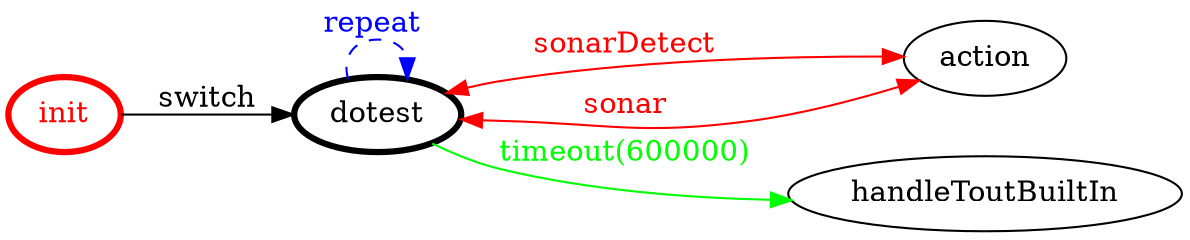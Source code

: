 /*
*
* A GraphViz DOT FSM description 
* Please use a GraphViz visualizer (like http://www.webgraphviz.com)
*  
*/

digraph finite_state_machine {
	rankdir=LR
	size="8,5"
	
	init [ color = red ][ fontcolor = red ][ penwidth = 3 ]
	dotest [ color = black ][ fontcolor = black ][ penwidth = 3 ]
	
	dotest -> action [ label = "sonarDetect" ][ color = red ][ fontcolor = red ][ dir = both ]
	init -> dotest [ label = "switch" ][ color = black ][ fontcolor = black ]
	dotest -> action [ label = "sonar" ][ color = red ][ fontcolor = red ][ dir = both ]
	dotest -> handleToutBuiltIn [ label = "timeout(600000)" ][ color = green ][ fontcolor = green ]
	dotest -> dotest [ label = "repeat "][ style = dashed ][ color = blue ][ fontcolor = blue ]
}
